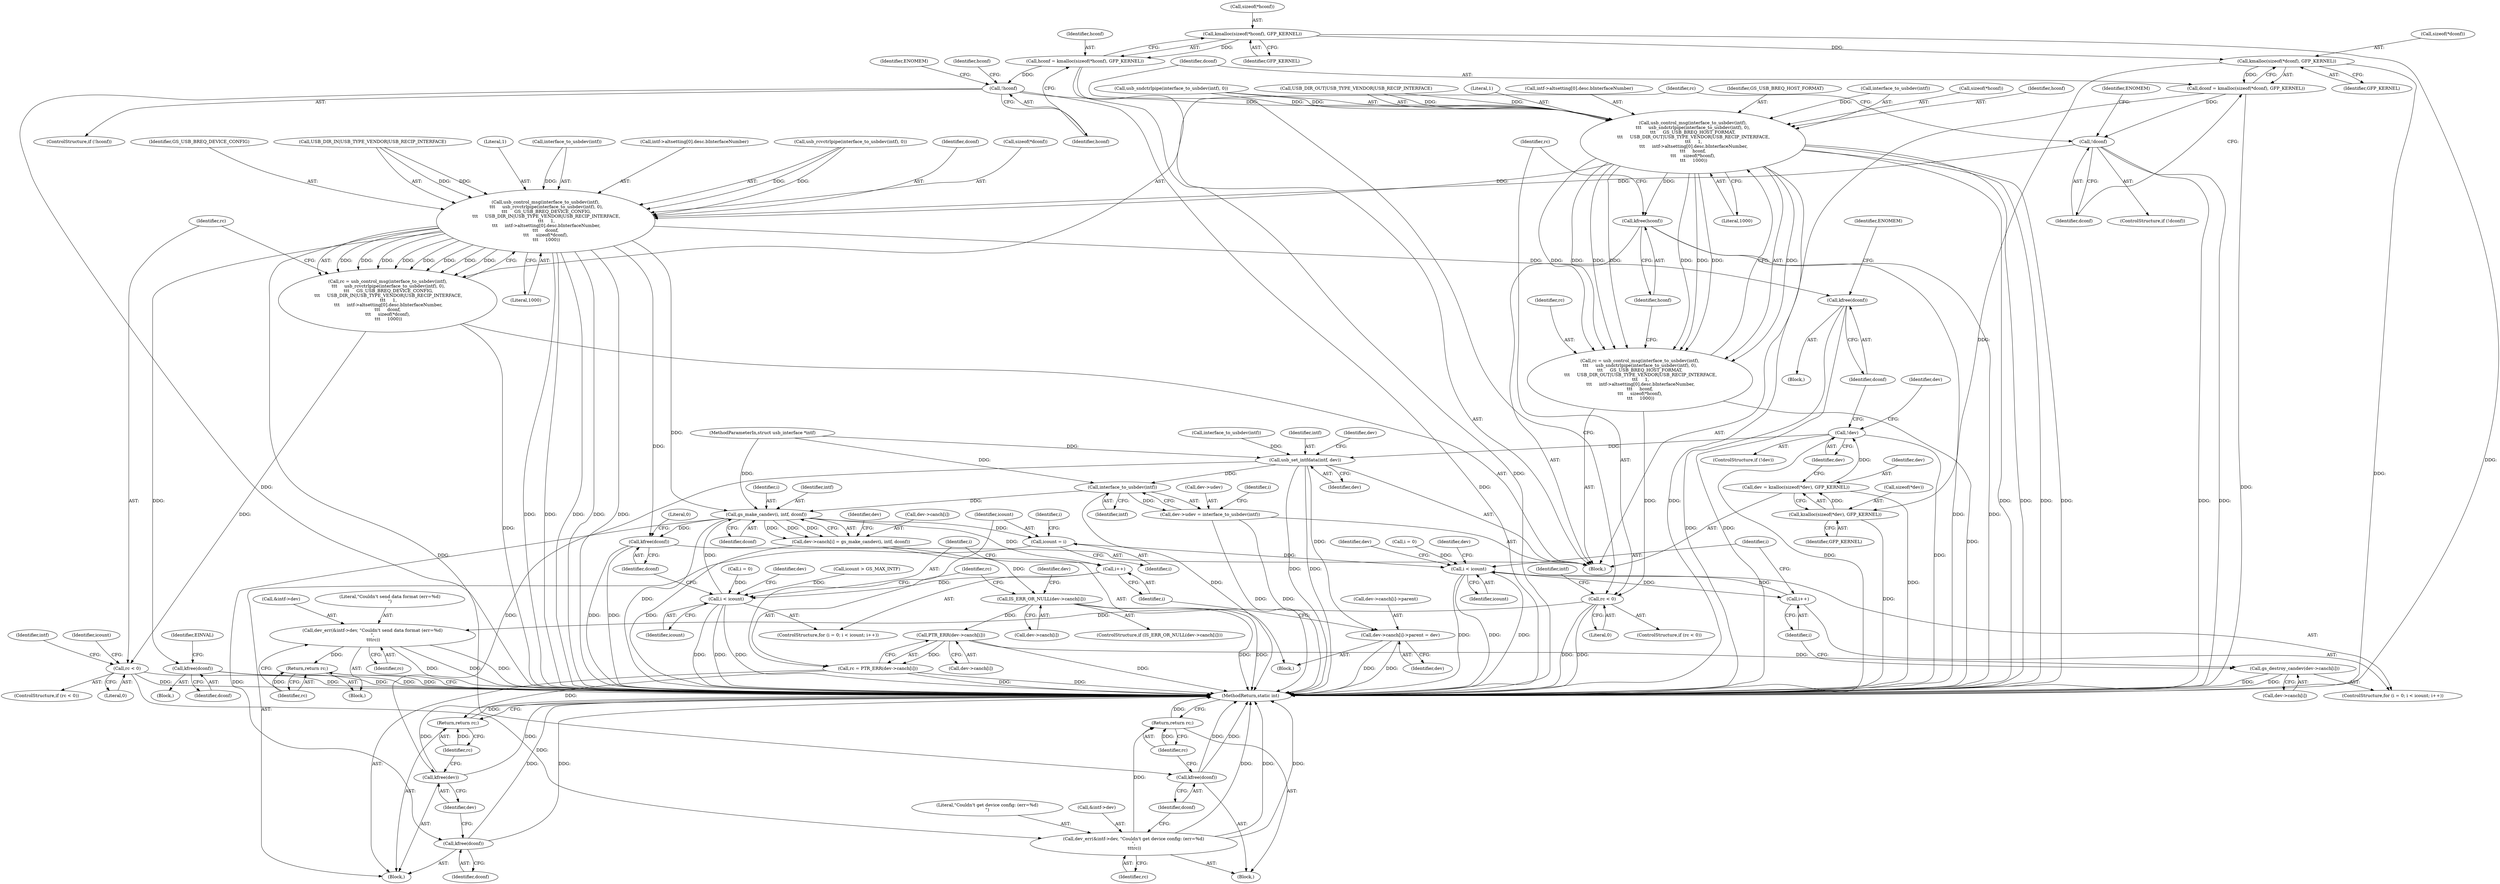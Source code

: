 digraph "0_linux_c919a3069c775c1c876bec55e00b2305d5125caa@API" {
"1000120" [label="(Call,kmalloc(sizeof(*hconf), GFP_KERNEL))"];
"1000118" [label="(Call,hconf = kmalloc(sizeof(*hconf), GFP_KERNEL))"];
"1000126" [label="(Call,!hconf)"];
"1000138" [label="(Call,usb_control_msg(interface_to_usbdev(intf),\n\t\t\t     usb_sndctrlpipe(interface_to_usbdev(intf), 0),\n\t\t\t     GS_USB_BREQ_HOST_FORMAT,\n \t\t\t     USB_DIR_OUT|USB_TYPE_VENDOR|USB_RECIP_INTERFACE,\n \t\t\t     1,\n \t\t\t     intf->altsetting[0].desc.bInterfaceNumber,\n\t\t\t     hconf,\n\t\t\t     sizeof(*hconf),\n \t\t\t     1000))"];
"1000136" [label="(Call,rc = usb_control_msg(interface_to_usbdev(intf),\n\t\t\t     usb_sndctrlpipe(interface_to_usbdev(intf), 0),\n\t\t\t     GS_USB_BREQ_HOST_FORMAT,\n \t\t\t     USB_DIR_OUT|USB_TYPE_VENDOR|USB_RECIP_INTERFACE,\n \t\t\t     1,\n \t\t\t     intf->altsetting[0].desc.bInterfaceNumber,\n\t\t\t     hconf,\n\t\t\t     sizeof(*hconf),\n \t\t\t     1000))"];
"1000169" [label="(Call,rc < 0)"];
"1000173" [label="(Call,dev_err(&intf->dev, \"Couldn't send data format (err=%d)\n\",\n \t\t\trc))"];
"1000180" [label="(Return,return rc;)"];
"1000166" [label="(Call,kfree(hconf))"];
"1000197" [label="(Call,usb_control_msg(interface_to_usbdev(intf),\n \t\t\t     usb_rcvctrlpipe(interface_to_usbdev(intf), 0),\n \t\t\t     GS_USB_BREQ_DEVICE_CONFIG,\n \t\t\t     USB_DIR_IN|USB_TYPE_VENDOR|USB_RECIP_INTERFACE,\n \t\t\t     1,\n \t\t\t     intf->altsetting[0].desc.bInterfaceNumber,\n\t\t\t     dconf,\n\t\t\t     sizeof(*dconf),\n \t\t\t     1000))"];
"1000195" [label="(Call,rc = usb_control_msg(interface_to_usbdev(intf),\n \t\t\t     usb_rcvctrlpipe(interface_to_usbdev(intf), 0),\n \t\t\t     GS_USB_BREQ_DEVICE_CONFIG,\n \t\t\t     USB_DIR_IN|USB_TYPE_VENDOR|USB_RECIP_INTERFACE,\n \t\t\t     1,\n \t\t\t     intf->altsetting[0].desc.bInterfaceNumber,\n\t\t\t     dconf,\n\t\t\t     sizeof(*dconf),\n \t\t\t     1000))"];
"1000226" [label="(Call,rc < 0)"];
"1000230" [label="(Call,dev_err(&intf->dev, \"Couldn't get device config: (err=%d)\n\",\n \t\t\trc))"];
"1000239" [label="(Return,return rc;)"];
"1000237" [label="(Call,kfree(dconf))"];
"1000267" [label="(Call,kfree(dconf))"];
"1000283" [label="(Call,kfree(dconf))"];
"1000324" [label="(Call,gs_make_candev(i, intf, dconf))"];
"1000315" [label="(Call,i++)"];
"1000312" [label="(Call,i < icount)"];
"1000318" [label="(Call,dev->canch[i] = gs_make_candev(i, intf, dconf))"];
"1000329" [label="(Call,IS_ERR_OR_NULL(dev->canch[i]))"];
"1000338" [label="(Call,PTR_ERR(dev->canch[i]))"];
"1000336" [label="(Call,rc = PTR_ERR(dev->canch[i]))"];
"1000371" [label="(Return,return rc;)"];
"1000356" [label="(Call,gs_destroy_candev(dev->canch[i]))"];
"1000344" [label="(Call,icount = i)"];
"1000351" [label="(Call,i < icount)"];
"1000354" [label="(Call,i++)"];
"1000367" [label="(Call,kfree(dconf))"];
"1000382" [label="(Call,kfree(dconf))"];
"1000184" [label="(Call,kmalloc(sizeof(*dconf), GFP_KERNEL))"];
"1000182" [label="(Call,dconf = kmalloc(sizeof(*dconf), GFP_KERNEL))"];
"1000190" [label="(Call,!dconf)"];
"1000274" [label="(Call,kzalloc(sizeof(*dev), GFP_KERNEL))"];
"1000272" [label="(Call,dev = kzalloc(sizeof(*dev), GFP_KERNEL))"];
"1000280" [label="(Call,!dev)"];
"1000299" [label="(Call,usb_set_intfdata(intf, dev))"];
"1000306" [label="(Call,interface_to_usbdev(intf))"];
"1000302" [label="(Call,dev->udev = interface_to_usbdev(intf))"];
"1000369" [label="(Call,kfree(dev))"];
"1000373" [label="(Call,dev->canch[i]->parent = dev)"];
"1000369" [label="(Call,kfree(dev))"];
"1000325" [label="(Identifier,i)"];
"1000137" [label="(Identifier,rc)"];
"1000221" [label="(Call,sizeof(*dconf))"];
"1000179" [label="(Identifier,rc)"];
"1000227" [label="(Identifier,rc)"];
"1000239" [label="(Return,return rc;)"];
"1000303" [label="(Call,dev->udev)"];
"1000317" [label="(Block,)"];
"1000385" [label="(Literal,0)"];
"1000273" [label="(Identifier,dev)"];
"1000133" [label="(Identifier,hconf)"];
"1000165" [label="(Literal,1000)"];
"1000174" [label="(Call,&intf->dev)"];
"1000309" [label="(Call,i = 0)"];
"1000368" [label="(Identifier,dconf)"];
"1000230" [label="(Call,dev_err(&intf->dev, \"Couldn't get device config: (err=%d)\n\",\n \t\t\trc))"];
"1000272" [label="(Call,dev = kzalloc(sizeof(*dev), GFP_KERNEL))"];
"1000275" [label="(Call,sizeof(*dev))"];
"1000345" [label="(Identifier,icount)"];
"1000235" [label="(Literal,\"Couldn't get device config: (err=%d)\n\")"];
"1000124" [label="(Identifier,GFP_KERNEL)"];
"1000339" [label="(Call,dev->canch[i])"];
"1000185" [label="(Call,sizeof(*dconf))"];
"1000194" [label="(Identifier,ENOMEM)"];
"1000118" [label="(Call,hconf = kmalloc(sizeof(*hconf), GFP_KERNEL))"];
"1000173" [label="(Call,dev_err(&intf->dev, \"Couldn't send data format (err=%d)\n\",\n \t\t\trc))"];
"1000182" [label="(Call,dconf = kmalloc(sizeof(*dconf), GFP_KERNEL))"];
"1000139" [label="(Call,interface_to_usbdev(intf))"];
"1000190" [label="(Call,!dconf)"];
"1000162" [label="(Call,sizeof(*hconf))"];
"1000126" [label="(Call,!hconf)"];
"1000138" [label="(Call,usb_control_msg(interface_to_usbdev(intf),\n\t\t\t     usb_sndctrlpipe(interface_to_usbdev(intf), 0),\n\t\t\t     GS_USB_BREQ_HOST_FORMAT,\n \t\t\t     USB_DIR_OUT|USB_TYPE_VENDOR|USB_RECIP_INTERFACE,\n \t\t\t     1,\n \t\t\t     intf->altsetting[0].desc.bInterfaceNumber,\n\t\t\t     hconf,\n\t\t\t     sizeof(*hconf),\n \t\t\t     1000))"];
"1000383" [label="(Identifier,dconf)"];
"1000321" [label="(Identifier,dev)"];
"1000284" [label="(Identifier,dconf)"];
"1000169" [label="(Call,rc < 0)"];
"1000167" [label="(Identifier,hconf)"];
"1000338" [label="(Call,PTR_ERR(dev->canch[i]))"];
"1000346" [label="(Identifier,i)"];
"1000125" [label="(ControlStructure,if (!hconf))"];
"1000315" [label="(Call,i++)"];
"1000204" [label="(Identifier,GS_USB_BREQ_DEVICE_CONFIG)"];
"1000161" [label="(Identifier,hconf)"];
"1000127" [label="(Identifier,hconf)"];
"1000196" [label="(Identifier,rc)"];
"1000181" [label="(Identifier,rc)"];
"1000191" [label="(Identifier,dconf)"];
"1000225" [label="(ControlStructure,if (rc < 0))"];
"1000307" [label="(Identifier,intf)"];
"1000281" [label="(Identifier,dev)"];
"1000365" [label="(Identifier,dev)"];
"1000195" [label="(Call,rc = usb_control_msg(interface_to_usbdev(intf),\n \t\t\t     usb_rcvctrlpipe(interface_to_usbdev(intf), 0),\n \t\t\t     GS_USB_BREQ_DEVICE_CONFIG,\n \t\t\t     USB_DIR_IN|USB_TYPE_VENDOR|USB_RECIP_INTERFACE,\n \t\t\t     1,\n \t\t\t     intf->altsetting[0].desc.bInterfaceNumber,\n\t\t\t     dconf,\n\t\t\t     sizeof(*dconf),\n \t\t\t     1000))"];
"1000318" [label="(Call,dev->canch[i] = gs_make_candev(i, intf, dconf))"];
"1000282" [label="(Block,)"];
"1000237" [label="(Call,kfree(dconf))"];
"1000359" [label="(Identifier,dev)"];
"1000354" [label="(Call,i++)"];
"1000170" [label="(Identifier,rc)"];
"1000377" [label="(Identifier,dev)"];
"1000205" [label="(Call,USB_DIR_IN|USB_TYPE_VENDOR|USB_RECIP_INTERFACE)"];
"1000256" [label="(Call,icount > GS_MAX_INTF)"];
"1000236" [label="(Identifier,rc)"];
"1000141" [label="(Call,usb_sndctrlpipe(interface_to_usbdev(intf), 0))"];
"1000242" [label="(Identifier,icount)"];
"1000349" [label="(Identifier,i)"];
"1000373" [label="(Call,dev->canch[i]->parent = dev)"];
"1000171" [label="(Literal,0)"];
"1000351" [label="(Call,i < icount)"];
"1000210" [label="(Literal,1)"];
"1000330" [label="(Call,dev->canch[i])"];
"1000130" [label="(Identifier,ENOMEM)"];
"1000278" [label="(Identifier,GFP_KERNEL)"];
"1000180" [label="(Return,return rc;)"];
"1000344" [label="(Call,icount = i)"];
"1000201" [label="(Call,interface_to_usbdev(intf))"];
"1000347" [label="(ControlStructure,for (i = 0; i < icount; i++))"];
"1000146" [label="(Call,USB_DIR_OUT|USB_TYPE_VENDOR|USB_RECIP_INTERFACE)"];
"1000151" [label="(Literal,1)"];
"1000268" [label="(Identifier,dconf)"];
"1000228" [label="(Literal,0)"];
"1000312" [label="(Call,i < icount)"];
"1000374" [label="(Call,dev->canch[i]->parent)"];
"1000283" [label="(Call,kfree(dconf))"];
"1000229" [label="(Block,)"];
"1000332" [label="(Identifier,dev)"];
"1000316" [label="(Identifier,i)"];
"1000240" [label="(Identifier,rc)"];
"1000314" [label="(Identifier,icount)"];
"1000120" [label="(Call,kmalloc(sizeof(*hconf), GFP_KERNEL))"];
"1000326" [label="(Identifier,intf)"];
"1000189" [label="(ControlStructure,if (!dconf))"];
"1000198" [label="(Call,interface_to_usbdev(intf))"];
"1000231" [label="(Call,&intf->dev)"];
"1000152" [label="(Call,intf->altsetting[0].desc.bInterfaceNumber)"];
"1000327" [label="(Identifier,dconf)"];
"1000301" [label="(Identifier,dev)"];
"1000302" [label="(Call,dev->udev = interface_to_usbdev(intf))"];
"1000259" [label="(Block,)"];
"1000238" [label="(Identifier,dconf)"];
"1000336" [label="(Call,rc = PTR_ERR(dev->canch[i]))"];
"1000328" [label="(ControlStructure,if (IS_ERR_OR_NULL(dev->canch[i])))"];
"1000372" [label="(Identifier,rc)"];
"1000381" [label="(Identifier,dev)"];
"1000337" [label="(Identifier,rc)"];
"1000121" [label="(Call,sizeof(*hconf))"];
"1000119" [label="(Identifier,hconf)"];
"1000353" [label="(Identifier,icount)"];
"1000370" [label="(Identifier,dev)"];
"1000183" [label="(Identifier,dconf)"];
"1000386" [label="(MethodReturn,static int)"];
"1000352" [label="(Identifier,i)"];
"1000280" [label="(Call,!dev)"];
"1000267" [label="(Call,kfree(dconf))"];
"1000299" [label="(Call,usb_set_intfdata(intf, dev))"];
"1000300" [label="(Identifier,intf)"];
"1000233" [label="(Identifier,intf)"];
"1000211" [label="(Call,intf->altsetting[0].desc.bInterfaceNumber)"];
"1000271" [label="(Identifier,EINVAL)"];
"1000166" [label="(Call,kfree(hconf))"];
"1000184" [label="(Call,kmalloc(sizeof(*dconf), GFP_KERNEL))"];
"1000136" [label="(Call,rc = usb_control_msg(interface_to_usbdev(intf),\n\t\t\t     usb_sndctrlpipe(interface_to_usbdev(intf), 0),\n\t\t\t     GS_USB_BREQ_HOST_FORMAT,\n \t\t\t     USB_DIR_OUT|USB_TYPE_VENDOR|USB_RECIP_INTERFACE,\n \t\t\t     1,\n \t\t\t     intf->altsetting[0].desc.bInterfaceNumber,\n\t\t\t     hconf,\n\t\t\t     sizeof(*hconf),\n \t\t\t     1000))"];
"1000329" [label="(Call,IS_ERR_OR_NULL(dev->canch[i]))"];
"1000172" [label="(Block,)"];
"1000224" [label="(Literal,1000)"];
"1000279" [label="(ControlStructure,if (!dev))"];
"1000226" [label="(Call,rc < 0)"];
"1000355" [label="(Identifier,i)"];
"1000274" [label="(Call,kzalloc(sizeof(*dev), GFP_KERNEL))"];
"1000367" [label="(Call,kfree(dconf))"];
"1000304" [label="(Identifier,dev)"];
"1000107" [label="(Block,)"];
"1000145" [label="(Identifier,GS_USB_BREQ_HOST_FORMAT)"];
"1000178" [label="(Literal,\"Couldn't send data format (err=%d)\n\")"];
"1000306" [label="(Call,interface_to_usbdev(intf))"];
"1000356" [label="(Call,gs_destroy_candev(dev->canch[i]))"];
"1000357" [label="(Call,dev->canch[i])"];
"1000188" [label="(Identifier,GFP_KERNEL)"];
"1000200" [label="(Call,usb_rcvctrlpipe(interface_to_usbdev(intf), 0))"];
"1000220" [label="(Identifier,dconf)"];
"1000287" [label="(Identifier,ENOMEM)"];
"1000313" [label="(Identifier,i)"];
"1000310" [label="(Identifier,i)"];
"1000371" [label="(Return,return rc;)"];
"1000382" [label="(Call,kfree(dconf))"];
"1000291" [label="(Identifier,dev)"];
"1000176" [label="(Identifier,intf)"];
"1000197" [label="(Call,usb_control_msg(interface_to_usbdev(intf),\n \t\t\t     usb_rcvctrlpipe(interface_to_usbdev(intf), 0),\n \t\t\t     GS_USB_BREQ_DEVICE_CONFIG,\n \t\t\t     USB_DIR_IN|USB_TYPE_VENDOR|USB_RECIP_INTERFACE,\n \t\t\t     1,\n \t\t\t     intf->altsetting[0].desc.bInterfaceNumber,\n\t\t\t     dconf,\n\t\t\t     sizeof(*dconf),\n \t\t\t     1000))"];
"1000168" [label="(ControlStructure,if (rc < 0))"];
"1000319" [label="(Call,dev->canch[i])"];
"1000105" [label="(MethodParameterIn,struct usb_interface *intf)"];
"1000324" [label="(Call,gs_make_candev(i, intf, dconf))"];
"1000308" [label="(ControlStructure,for (i = 0; i < icount; i++))"];
"1000335" [label="(Block,)"];
"1000348" [label="(Call,i = 0)"];
"1000120" -> "1000118"  [label="AST: "];
"1000120" -> "1000124"  [label="CFG: "];
"1000121" -> "1000120"  [label="AST: "];
"1000124" -> "1000120"  [label="AST: "];
"1000118" -> "1000120"  [label="CFG: "];
"1000120" -> "1000386"  [label="DDG: "];
"1000120" -> "1000118"  [label="DDG: "];
"1000120" -> "1000184"  [label="DDG: "];
"1000118" -> "1000107"  [label="AST: "];
"1000119" -> "1000118"  [label="AST: "];
"1000127" -> "1000118"  [label="CFG: "];
"1000118" -> "1000386"  [label="DDG: "];
"1000118" -> "1000126"  [label="DDG: "];
"1000126" -> "1000125"  [label="AST: "];
"1000126" -> "1000127"  [label="CFG: "];
"1000127" -> "1000126"  [label="AST: "];
"1000130" -> "1000126"  [label="CFG: "];
"1000133" -> "1000126"  [label="CFG: "];
"1000126" -> "1000386"  [label="DDG: "];
"1000126" -> "1000386"  [label="DDG: "];
"1000126" -> "1000138"  [label="DDG: "];
"1000138" -> "1000136"  [label="AST: "];
"1000138" -> "1000165"  [label="CFG: "];
"1000139" -> "1000138"  [label="AST: "];
"1000141" -> "1000138"  [label="AST: "];
"1000145" -> "1000138"  [label="AST: "];
"1000146" -> "1000138"  [label="AST: "];
"1000151" -> "1000138"  [label="AST: "];
"1000152" -> "1000138"  [label="AST: "];
"1000161" -> "1000138"  [label="AST: "];
"1000162" -> "1000138"  [label="AST: "];
"1000165" -> "1000138"  [label="AST: "];
"1000136" -> "1000138"  [label="CFG: "];
"1000138" -> "1000386"  [label="DDG: "];
"1000138" -> "1000386"  [label="DDG: "];
"1000138" -> "1000386"  [label="DDG: "];
"1000138" -> "1000386"  [label="DDG: "];
"1000138" -> "1000386"  [label="DDG: "];
"1000138" -> "1000136"  [label="DDG: "];
"1000138" -> "1000136"  [label="DDG: "];
"1000138" -> "1000136"  [label="DDG: "];
"1000138" -> "1000136"  [label="DDG: "];
"1000138" -> "1000136"  [label="DDG: "];
"1000138" -> "1000136"  [label="DDG: "];
"1000138" -> "1000136"  [label="DDG: "];
"1000138" -> "1000136"  [label="DDG: "];
"1000139" -> "1000138"  [label="DDG: "];
"1000141" -> "1000138"  [label="DDG: "];
"1000141" -> "1000138"  [label="DDG: "];
"1000146" -> "1000138"  [label="DDG: "];
"1000146" -> "1000138"  [label="DDG: "];
"1000138" -> "1000166"  [label="DDG: "];
"1000138" -> "1000197"  [label="DDG: "];
"1000136" -> "1000107"  [label="AST: "];
"1000137" -> "1000136"  [label="AST: "];
"1000167" -> "1000136"  [label="CFG: "];
"1000136" -> "1000386"  [label="DDG: "];
"1000136" -> "1000169"  [label="DDG: "];
"1000169" -> "1000168"  [label="AST: "];
"1000169" -> "1000171"  [label="CFG: "];
"1000170" -> "1000169"  [label="AST: "];
"1000171" -> "1000169"  [label="AST: "];
"1000176" -> "1000169"  [label="CFG: "];
"1000183" -> "1000169"  [label="CFG: "];
"1000169" -> "1000386"  [label="DDG: "];
"1000169" -> "1000386"  [label="DDG: "];
"1000169" -> "1000173"  [label="DDG: "];
"1000173" -> "1000172"  [label="AST: "];
"1000173" -> "1000179"  [label="CFG: "];
"1000174" -> "1000173"  [label="AST: "];
"1000178" -> "1000173"  [label="AST: "];
"1000179" -> "1000173"  [label="AST: "];
"1000181" -> "1000173"  [label="CFG: "];
"1000173" -> "1000386"  [label="DDG: "];
"1000173" -> "1000386"  [label="DDG: "];
"1000173" -> "1000386"  [label="DDG: "];
"1000173" -> "1000180"  [label="DDG: "];
"1000180" -> "1000172"  [label="AST: "];
"1000180" -> "1000181"  [label="CFG: "];
"1000181" -> "1000180"  [label="AST: "];
"1000386" -> "1000180"  [label="CFG: "];
"1000180" -> "1000386"  [label="DDG: "];
"1000181" -> "1000180"  [label="DDG: "];
"1000166" -> "1000107"  [label="AST: "];
"1000166" -> "1000167"  [label="CFG: "];
"1000167" -> "1000166"  [label="AST: "];
"1000170" -> "1000166"  [label="CFG: "];
"1000166" -> "1000386"  [label="DDG: "];
"1000166" -> "1000386"  [label="DDG: "];
"1000197" -> "1000195"  [label="AST: "];
"1000197" -> "1000224"  [label="CFG: "];
"1000198" -> "1000197"  [label="AST: "];
"1000200" -> "1000197"  [label="AST: "];
"1000204" -> "1000197"  [label="AST: "];
"1000205" -> "1000197"  [label="AST: "];
"1000210" -> "1000197"  [label="AST: "];
"1000211" -> "1000197"  [label="AST: "];
"1000220" -> "1000197"  [label="AST: "];
"1000221" -> "1000197"  [label="AST: "];
"1000224" -> "1000197"  [label="AST: "];
"1000195" -> "1000197"  [label="CFG: "];
"1000197" -> "1000386"  [label="DDG: "];
"1000197" -> "1000386"  [label="DDG: "];
"1000197" -> "1000386"  [label="DDG: "];
"1000197" -> "1000386"  [label="DDG: "];
"1000197" -> "1000386"  [label="DDG: "];
"1000197" -> "1000195"  [label="DDG: "];
"1000197" -> "1000195"  [label="DDG: "];
"1000197" -> "1000195"  [label="DDG: "];
"1000197" -> "1000195"  [label="DDG: "];
"1000197" -> "1000195"  [label="DDG: "];
"1000197" -> "1000195"  [label="DDG: "];
"1000197" -> "1000195"  [label="DDG: "];
"1000197" -> "1000195"  [label="DDG: "];
"1000200" -> "1000197"  [label="DDG: "];
"1000200" -> "1000197"  [label="DDG: "];
"1000198" -> "1000197"  [label="DDG: "];
"1000205" -> "1000197"  [label="DDG: "];
"1000205" -> "1000197"  [label="DDG: "];
"1000190" -> "1000197"  [label="DDG: "];
"1000197" -> "1000237"  [label="DDG: "];
"1000197" -> "1000267"  [label="DDG: "];
"1000197" -> "1000283"  [label="DDG: "];
"1000197" -> "1000324"  [label="DDG: "];
"1000197" -> "1000382"  [label="DDG: "];
"1000195" -> "1000107"  [label="AST: "];
"1000196" -> "1000195"  [label="AST: "];
"1000227" -> "1000195"  [label="CFG: "];
"1000195" -> "1000386"  [label="DDG: "];
"1000195" -> "1000226"  [label="DDG: "];
"1000226" -> "1000225"  [label="AST: "];
"1000226" -> "1000228"  [label="CFG: "];
"1000227" -> "1000226"  [label="AST: "];
"1000228" -> "1000226"  [label="AST: "];
"1000233" -> "1000226"  [label="CFG: "];
"1000242" -> "1000226"  [label="CFG: "];
"1000226" -> "1000386"  [label="DDG: "];
"1000226" -> "1000386"  [label="DDG: "];
"1000226" -> "1000230"  [label="DDG: "];
"1000230" -> "1000229"  [label="AST: "];
"1000230" -> "1000236"  [label="CFG: "];
"1000231" -> "1000230"  [label="AST: "];
"1000235" -> "1000230"  [label="AST: "];
"1000236" -> "1000230"  [label="AST: "];
"1000238" -> "1000230"  [label="CFG: "];
"1000230" -> "1000386"  [label="DDG: "];
"1000230" -> "1000386"  [label="DDG: "];
"1000230" -> "1000386"  [label="DDG: "];
"1000230" -> "1000239"  [label="DDG: "];
"1000239" -> "1000229"  [label="AST: "];
"1000239" -> "1000240"  [label="CFG: "];
"1000240" -> "1000239"  [label="AST: "];
"1000386" -> "1000239"  [label="CFG: "];
"1000239" -> "1000386"  [label="DDG: "];
"1000240" -> "1000239"  [label="DDG: "];
"1000237" -> "1000229"  [label="AST: "];
"1000237" -> "1000238"  [label="CFG: "];
"1000238" -> "1000237"  [label="AST: "];
"1000240" -> "1000237"  [label="CFG: "];
"1000237" -> "1000386"  [label="DDG: "];
"1000237" -> "1000386"  [label="DDG: "];
"1000267" -> "1000259"  [label="AST: "];
"1000267" -> "1000268"  [label="CFG: "];
"1000268" -> "1000267"  [label="AST: "];
"1000271" -> "1000267"  [label="CFG: "];
"1000267" -> "1000386"  [label="DDG: "];
"1000267" -> "1000386"  [label="DDG: "];
"1000283" -> "1000282"  [label="AST: "];
"1000283" -> "1000284"  [label="CFG: "];
"1000284" -> "1000283"  [label="AST: "];
"1000287" -> "1000283"  [label="CFG: "];
"1000283" -> "1000386"  [label="DDG: "];
"1000283" -> "1000386"  [label="DDG: "];
"1000324" -> "1000318"  [label="AST: "];
"1000324" -> "1000327"  [label="CFG: "];
"1000325" -> "1000324"  [label="AST: "];
"1000326" -> "1000324"  [label="AST: "];
"1000327" -> "1000324"  [label="AST: "];
"1000318" -> "1000324"  [label="CFG: "];
"1000324" -> "1000386"  [label="DDG: "];
"1000324" -> "1000315"  [label="DDG: "];
"1000324" -> "1000318"  [label="DDG: "];
"1000324" -> "1000318"  [label="DDG: "];
"1000324" -> "1000318"  [label="DDG: "];
"1000312" -> "1000324"  [label="DDG: "];
"1000306" -> "1000324"  [label="DDG: "];
"1000105" -> "1000324"  [label="DDG: "];
"1000324" -> "1000344"  [label="DDG: "];
"1000324" -> "1000367"  [label="DDG: "];
"1000324" -> "1000382"  [label="DDG: "];
"1000315" -> "1000308"  [label="AST: "];
"1000315" -> "1000316"  [label="CFG: "];
"1000316" -> "1000315"  [label="AST: "];
"1000313" -> "1000315"  [label="CFG: "];
"1000315" -> "1000312"  [label="DDG: "];
"1000312" -> "1000308"  [label="AST: "];
"1000312" -> "1000314"  [label="CFG: "];
"1000313" -> "1000312"  [label="AST: "];
"1000314" -> "1000312"  [label="AST: "];
"1000321" -> "1000312"  [label="CFG: "];
"1000383" -> "1000312"  [label="CFG: "];
"1000312" -> "1000386"  [label="DDG: "];
"1000312" -> "1000386"  [label="DDG: "];
"1000312" -> "1000386"  [label="DDG: "];
"1000309" -> "1000312"  [label="DDG: "];
"1000256" -> "1000312"  [label="DDG: "];
"1000318" -> "1000317"  [label="AST: "];
"1000319" -> "1000318"  [label="AST: "];
"1000332" -> "1000318"  [label="CFG: "];
"1000318" -> "1000386"  [label="DDG: "];
"1000318" -> "1000329"  [label="DDG: "];
"1000329" -> "1000328"  [label="AST: "];
"1000329" -> "1000330"  [label="CFG: "];
"1000330" -> "1000329"  [label="AST: "];
"1000337" -> "1000329"  [label="CFG: "];
"1000377" -> "1000329"  [label="CFG: "];
"1000329" -> "1000386"  [label="DDG: "];
"1000329" -> "1000386"  [label="DDG: "];
"1000329" -> "1000338"  [label="DDG: "];
"1000338" -> "1000336"  [label="AST: "];
"1000338" -> "1000339"  [label="CFG: "];
"1000339" -> "1000338"  [label="AST: "];
"1000336" -> "1000338"  [label="CFG: "];
"1000338" -> "1000386"  [label="DDG: "];
"1000338" -> "1000336"  [label="DDG: "];
"1000338" -> "1000356"  [label="DDG: "];
"1000336" -> "1000335"  [label="AST: "];
"1000337" -> "1000336"  [label="AST: "];
"1000345" -> "1000336"  [label="CFG: "];
"1000336" -> "1000386"  [label="DDG: "];
"1000336" -> "1000386"  [label="DDG: "];
"1000336" -> "1000371"  [label="DDG: "];
"1000371" -> "1000335"  [label="AST: "];
"1000371" -> "1000372"  [label="CFG: "];
"1000372" -> "1000371"  [label="AST: "];
"1000386" -> "1000371"  [label="CFG: "];
"1000371" -> "1000386"  [label="DDG: "];
"1000372" -> "1000371"  [label="DDG: "];
"1000356" -> "1000347"  [label="AST: "];
"1000356" -> "1000357"  [label="CFG: "];
"1000357" -> "1000356"  [label="AST: "];
"1000355" -> "1000356"  [label="CFG: "];
"1000356" -> "1000386"  [label="DDG: "];
"1000356" -> "1000386"  [label="DDG: "];
"1000344" -> "1000335"  [label="AST: "];
"1000344" -> "1000346"  [label="CFG: "];
"1000345" -> "1000344"  [label="AST: "];
"1000346" -> "1000344"  [label="AST: "];
"1000349" -> "1000344"  [label="CFG: "];
"1000344" -> "1000351"  [label="DDG: "];
"1000351" -> "1000347"  [label="AST: "];
"1000351" -> "1000353"  [label="CFG: "];
"1000352" -> "1000351"  [label="AST: "];
"1000353" -> "1000351"  [label="AST: "];
"1000359" -> "1000351"  [label="CFG: "];
"1000365" -> "1000351"  [label="CFG: "];
"1000351" -> "1000386"  [label="DDG: "];
"1000351" -> "1000386"  [label="DDG: "];
"1000351" -> "1000386"  [label="DDG: "];
"1000348" -> "1000351"  [label="DDG: "];
"1000354" -> "1000351"  [label="DDG: "];
"1000351" -> "1000354"  [label="DDG: "];
"1000354" -> "1000347"  [label="AST: "];
"1000354" -> "1000355"  [label="CFG: "];
"1000355" -> "1000354"  [label="AST: "];
"1000352" -> "1000354"  [label="CFG: "];
"1000367" -> "1000335"  [label="AST: "];
"1000367" -> "1000368"  [label="CFG: "];
"1000368" -> "1000367"  [label="AST: "];
"1000370" -> "1000367"  [label="CFG: "];
"1000367" -> "1000386"  [label="DDG: "];
"1000367" -> "1000386"  [label="DDG: "];
"1000382" -> "1000107"  [label="AST: "];
"1000382" -> "1000383"  [label="CFG: "];
"1000383" -> "1000382"  [label="AST: "];
"1000385" -> "1000382"  [label="CFG: "];
"1000382" -> "1000386"  [label="DDG: "];
"1000382" -> "1000386"  [label="DDG: "];
"1000184" -> "1000182"  [label="AST: "];
"1000184" -> "1000188"  [label="CFG: "];
"1000185" -> "1000184"  [label="AST: "];
"1000188" -> "1000184"  [label="AST: "];
"1000182" -> "1000184"  [label="CFG: "];
"1000184" -> "1000386"  [label="DDG: "];
"1000184" -> "1000182"  [label="DDG: "];
"1000184" -> "1000274"  [label="DDG: "];
"1000182" -> "1000107"  [label="AST: "];
"1000183" -> "1000182"  [label="AST: "];
"1000191" -> "1000182"  [label="CFG: "];
"1000182" -> "1000386"  [label="DDG: "];
"1000182" -> "1000190"  [label="DDG: "];
"1000190" -> "1000189"  [label="AST: "];
"1000190" -> "1000191"  [label="CFG: "];
"1000191" -> "1000190"  [label="AST: "];
"1000194" -> "1000190"  [label="CFG: "];
"1000196" -> "1000190"  [label="CFG: "];
"1000190" -> "1000386"  [label="DDG: "];
"1000190" -> "1000386"  [label="DDG: "];
"1000274" -> "1000272"  [label="AST: "];
"1000274" -> "1000278"  [label="CFG: "];
"1000275" -> "1000274"  [label="AST: "];
"1000278" -> "1000274"  [label="AST: "];
"1000272" -> "1000274"  [label="CFG: "];
"1000274" -> "1000386"  [label="DDG: "];
"1000274" -> "1000272"  [label="DDG: "];
"1000272" -> "1000107"  [label="AST: "];
"1000273" -> "1000272"  [label="AST: "];
"1000281" -> "1000272"  [label="CFG: "];
"1000272" -> "1000386"  [label="DDG: "];
"1000272" -> "1000280"  [label="DDG: "];
"1000280" -> "1000279"  [label="AST: "];
"1000280" -> "1000281"  [label="CFG: "];
"1000281" -> "1000280"  [label="AST: "];
"1000284" -> "1000280"  [label="CFG: "];
"1000291" -> "1000280"  [label="CFG: "];
"1000280" -> "1000386"  [label="DDG: "];
"1000280" -> "1000386"  [label="DDG: "];
"1000280" -> "1000299"  [label="DDG: "];
"1000299" -> "1000107"  [label="AST: "];
"1000299" -> "1000301"  [label="CFG: "];
"1000300" -> "1000299"  [label="AST: "];
"1000301" -> "1000299"  [label="AST: "];
"1000304" -> "1000299"  [label="CFG: "];
"1000299" -> "1000386"  [label="DDG: "];
"1000299" -> "1000386"  [label="DDG: "];
"1000201" -> "1000299"  [label="DDG: "];
"1000105" -> "1000299"  [label="DDG: "];
"1000299" -> "1000306"  [label="DDG: "];
"1000299" -> "1000369"  [label="DDG: "];
"1000299" -> "1000373"  [label="DDG: "];
"1000306" -> "1000302"  [label="AST: "];
"1000306" -> "1000307"  [label="CFG: "];
"1000307" -> "1000306"  [label="AST: "];
"1000302" -> "1000306"  [label="CFG: "];
"1000306" -> "1000386"  [label="DDG: "];
"1000306" -> "1000302"  [label="DDG: "];
"1000105" -> "1000306"  [label="DDG: "];
"1000302" -> "1000107"  [label="AST: "];
"1000303" -> "1000302"  [label="AST: "];
"1000310" -> "1000302"  [label="CFG: "];
"1000302" -> "1000386"  [label="DDG: "];
"1000302" -> "1000386"  [label="DDG: "];
"1000369" -> "1000335"  [label="AST: "];
"1000369" -> "1000370"  [label="CFG: "];
"1000370" -> "1000369"  [label="AST: "];
"1000372" -> "1000369"  [label="CFG: "];
"1000369" -> "1000386"  [label="DDG: "];
"1000369" -> "1000386"  [label="DDG: "];
"1000373" -> "1000317"  [label="AST: "];
"1000373" -> "1000381"  [label="CFG: "];
"1000374" -> "1000373"  [label="AST: "];
"1000381" -> "1000373"  [label="AST: "];
"1000316" -> "1000373"  [label="CFG: "];
"1000373" -> "1000386"  [label="DDG: "];
"1000373" -> "1000386"  [label="DDG: "];
}
